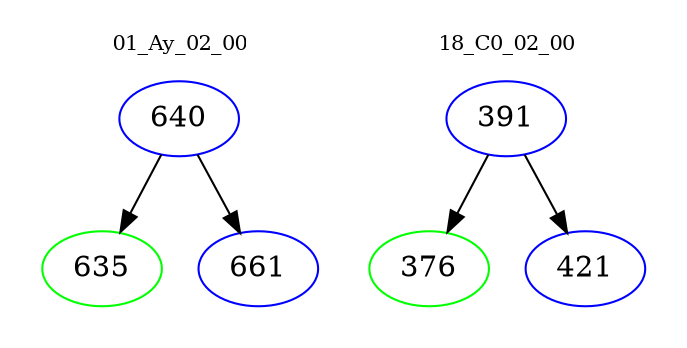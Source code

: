 digraph{
subgraph cluster_0 {
color = white
label = "01_Ay_02_00";
fontsize=10;
T0_640 [label="640", color="blue"]
T0_640 -> T0_635 [color="black"]
T0_635 [label="635", color="green"]
T0_640 -> T0_661 [color="black"]
T0_661 [label="661", color="blue"]
}
subgraph cluster_1 {
color = white
label = "18_C0_02_00";
fontsize=10;
T1_391 [label="391", color="blue"]
T1_391 -> T1_376 [color="black"]
T1_376 [label="376", color="green"]
T1_391 -> T1_421 [color="black"]
T1_421 [label="421", color="blue"]
}
}

